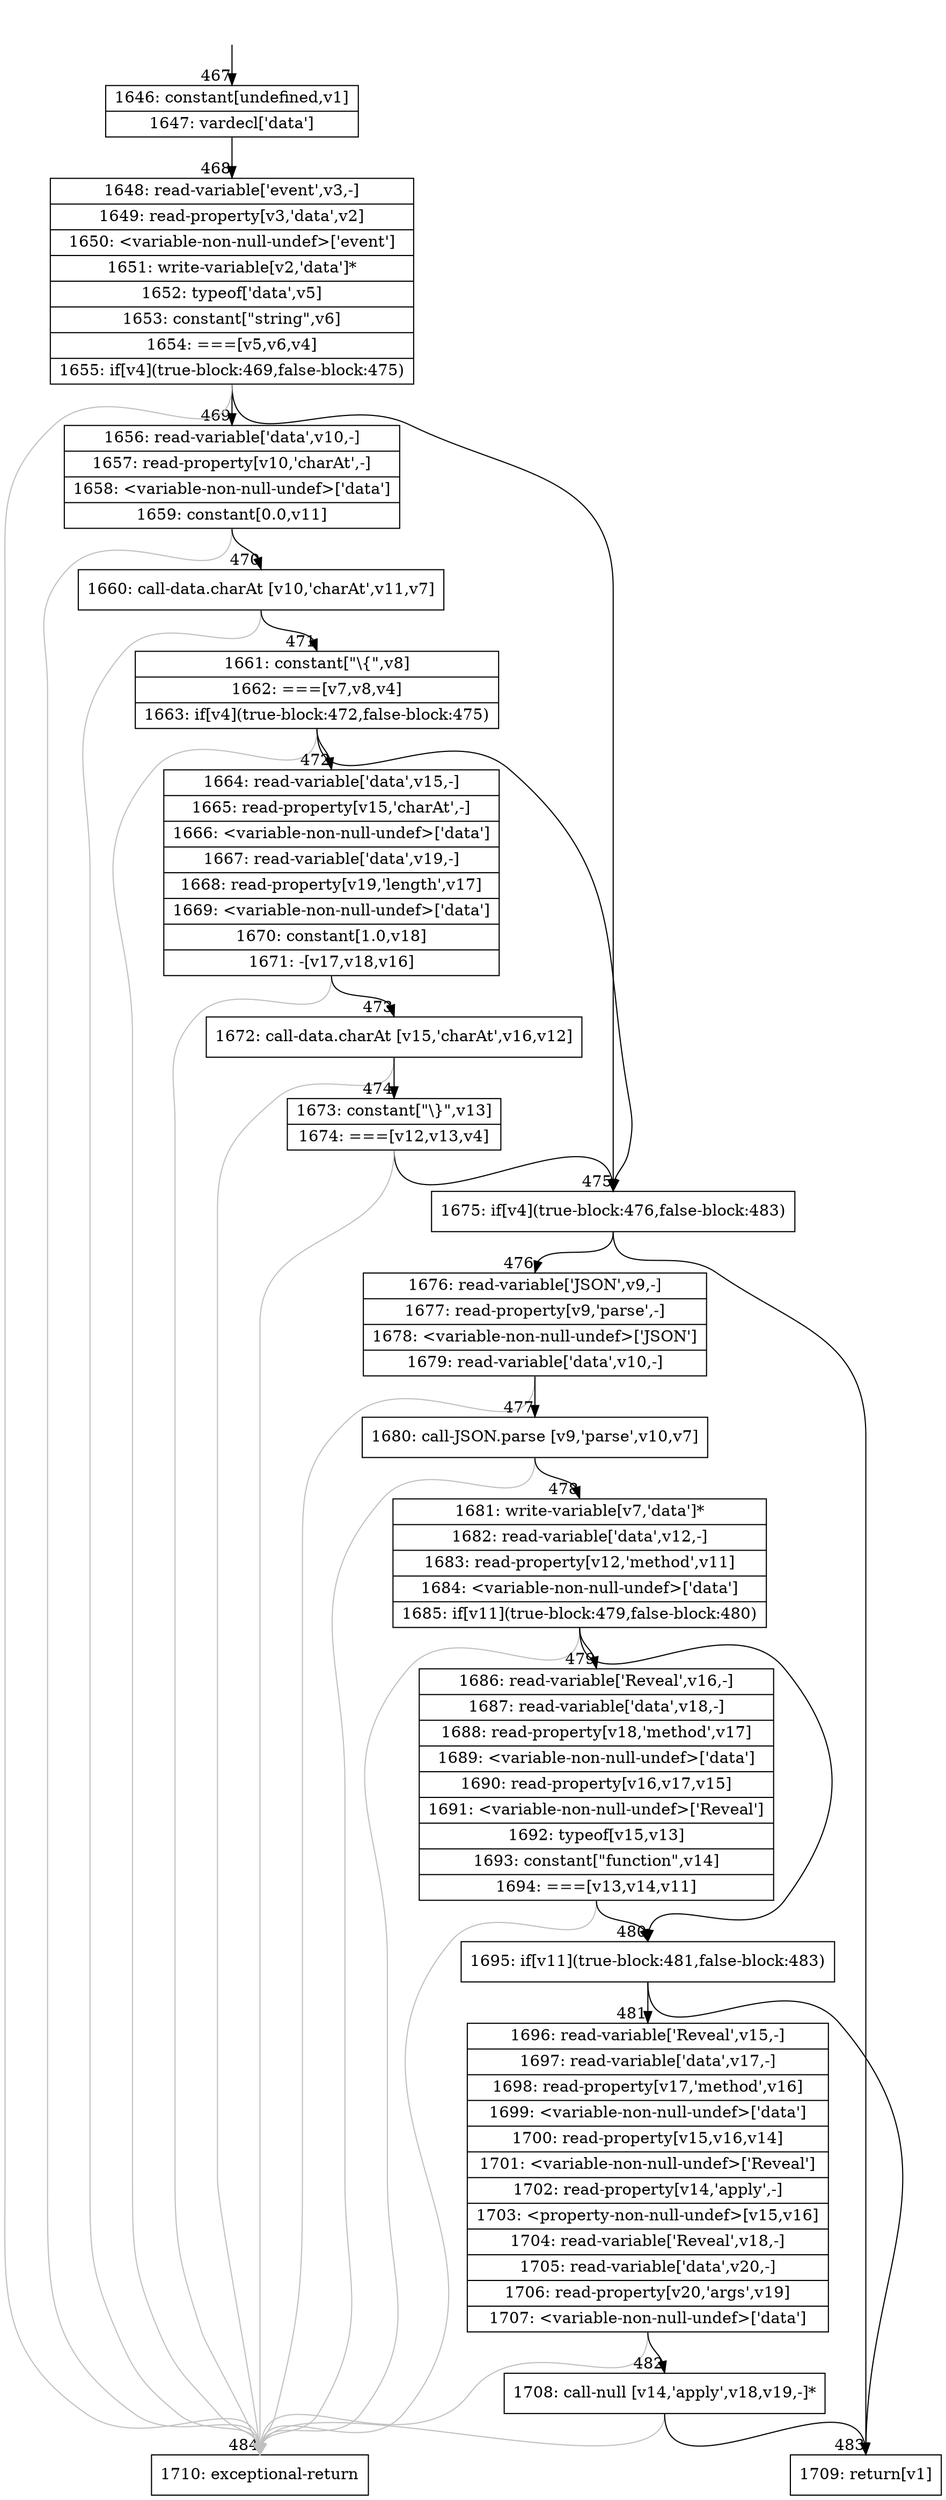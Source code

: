digraph {
rankdir="TD"
BB_entry26[shape=none,label=""];
BB_entry26 -> BB467 [tailport=s, headport=n, headlabel="    467"]
BB467 [shape=record label="{1646: constant[undefined,v1]|1647: vardecl['data']}" ] 
BB467 -> BB468 [tailport=s, headport=n, headlabel="      468"]
BB468 [shape=record label="{1648: read-variable['event',v3,-]|1649: read-property[v3,'data',v2]|1650: \<variable-non-null-undef\>['event']|1651: write-variable[v2,'data']*|1652: typeof['data',v5]|1653: constant[\"string\",v6]|1654: ===[v5,v6,v4]|1655: if[v4](true-block:469,false-block:475)}" ] 
BB468 -> BB475 [tailport=s, headport=n, headlabel="      475"]
BB468 -> BB469 [tailport=s, headport=n, headlabel="      469"]
BB468 -> BB484 [tailport=s, headport=n, color=gray, headlabel="      484"]
BB469 [shape=record label="{1656: read-variable['data',v10,-]|1657: read-property[v10,'charAt',-]|1658: \<variable-non-null-undef\>['data']|1659: constant[0.0,v11]}" ] 
BB469 -> BB470 [tailport=s, headport=n, headlabel="      470"]
BB469 -> BB484 [tailport=s, headport=n, color=gray]
BB470 [shape=record label="{1660: call-data.charAt [v10,'charAt',v11,v7]}" ] 
BB470 -> BB471 [tailport=s, headport=n, headlabel="      471"]
BB470 -> BB484 [tailport=s, headport=n, color=gray]
BB471 [shape=record label="{1661: constant[\"\\\{\",v8]|1662: ===[v7,v8,v4]|1663: if[v4](true-block:472,false-block:475)}" ] 
BB471 -> BB475 [tailport=s, headport=n]
BB471 -> BB472 [tailport=s, headport=n, headlabel="      472"]
BB471 -> BB484 [tailport=s, headport=n, color=gray]
BB472 [shape=record label="{1664: read-variable['data',v15,-]|1665: read-property[v15,'charAt',-]|1666: \<variable-non-null-undef\>['data']|1667: read-variable['data',v19,-]|1668: read-property[v19,'length',v17]|1669: \<variable-non-null-undef\>['data']|1670: constant[1.0,v18]|1671: -[v17,v18,v16]}" ] 
BB472 -> BB473 [tailport=s, headport=n, headlabel="      473"]
BB472 -> BB484 [tailport=s, headport=n, color=gray]
BB473 [shape=record label="{1672: call-data.charAt [v15,'charAt',v16,v12]}" ] 
BB473 -> BB474 [tailport=s, headport=n, headlabel="      474"]
BB473 -> BB484 [tailport=s, headport=n, color=gray]
BB474 [shape=record label="{1673: constant[\"\\\}\",v13]|1674: ===[v12,v13,v4]}" ] 
BB474 -> BB475 [tailport=s, headport=n]
BB474 -> BB484 [tailport=s, headport=n, color=gray]
BB475 [shape=record label="{1675: if[v4](true-block:476,false-block:483)}" ] 
BB475 -> BB476 [tailport=s, headport=n, headlabel="      476"]
BB475 -> BB483 [tailport=s, headport=n, headlabel="      483"]
BB476 [shape=record label="{1676: read-variable['JSON',v9,-]|1677: read-property[v9,'parse',-]|1678: \<variable-non-null-undef\>['JSON']|1679: read-variable['data',v10,-]}" ] 
BB476 -> BB477 [tailport=s, headport=n, headlabel="      477"]
BB476 -> BB484 [tailport=s, headport=n, color=gray]
BB477 [shape=record label="{1680: call-JSON.parse [v9,'parse',v10,v7]}" ] 
BB477 -> BB478 [tailport=s, headport=n, headlabel="      478"]
BB477 -> BB484 [tailport=s, headport=n, color=gray]
BB478 [shape=record label="{1681: write-variable[v7,'data']*|1682: read-variable['data',v12,-]|1683: read-property[v12,'method',v11]|1684: \<variable-non-null-undef\>['data']|1685: if[v11](true-block:479,false-block:480)}" ] 
BB478 -> BB480 [tailport=s, headport=n, headlabel="      480"]
BB478 -> BB479 [tailport=s, headport=n, headlabel="      479"]
BB478 -> BB484 [tailport=s, headport=n, color=gray]
BB479 [shape=record label="{1686: read-variable['Reveal',v16,-]|1687: read-variable['data',v18,-]|1688: read-property[v18,'method',v17]|1689: \<variable-non-null-undef\>['data']|1690: read-property[v16,v17,v15]|1691: \<variable-non-null-undef\>['Reveal']|1692: typeof[v15,v13]|1693: constant[\"function\",v14]|1694: ===[v13,v14,v11]}" ] 
BB479 -> BB480 [tailport=s, headport=n]
BB479 -> BB484 [tailport=s, headport=n, color=gray]
BB480 [shape=record label="{1695: if[v11](true-block:481,false-block:483)}" ] 
BB480 -> BB481 [tailport=s, headport=n, headlabel="      481"]
BB480 -> BB483 [tailport=s, headport=n]
BB481 [shape=record label="{1696: read-variable['Reveal',v15,-]|1697: read-variable['data',v17,-]|1698: read-property[v17,'method',v16]|1699: \<variable-non-null-undef\>['data']|1700: read-property[v15,v16,v14]|1701: \<variable-non-null-undef\>['Reveal']|1702: read-property[v14,'apply',-]|1703: \<property-non-null-undef\>[v15,v16]|1704: read-variable['Reveal',v18,-]|1705: read-variable['data',v20,-]|1706: read-property[v20,'args',v19]|1707: \<variable-non-null-undef\>['data']}" ] 
BB481 -> BB482 [tailport=s, headport=n, headlabel="      482"]
BB481 -> BB484 [tailport=s, headport=n, color=gray]
BB482 [shape=record label="{1708: call-null [v14,'apply',v18,v19,-]*}" ] 
BB482 -> BB483 [tailport=s, headport=n]
BB482 -> BB484 [tailport=s, headport=n, color=gray]
BB483 [shape=record label="{1709: return[v1]}" ] 
BB484 [shape=record label="{1710: exceptional-return}" ] 
//#$~ 807
}
